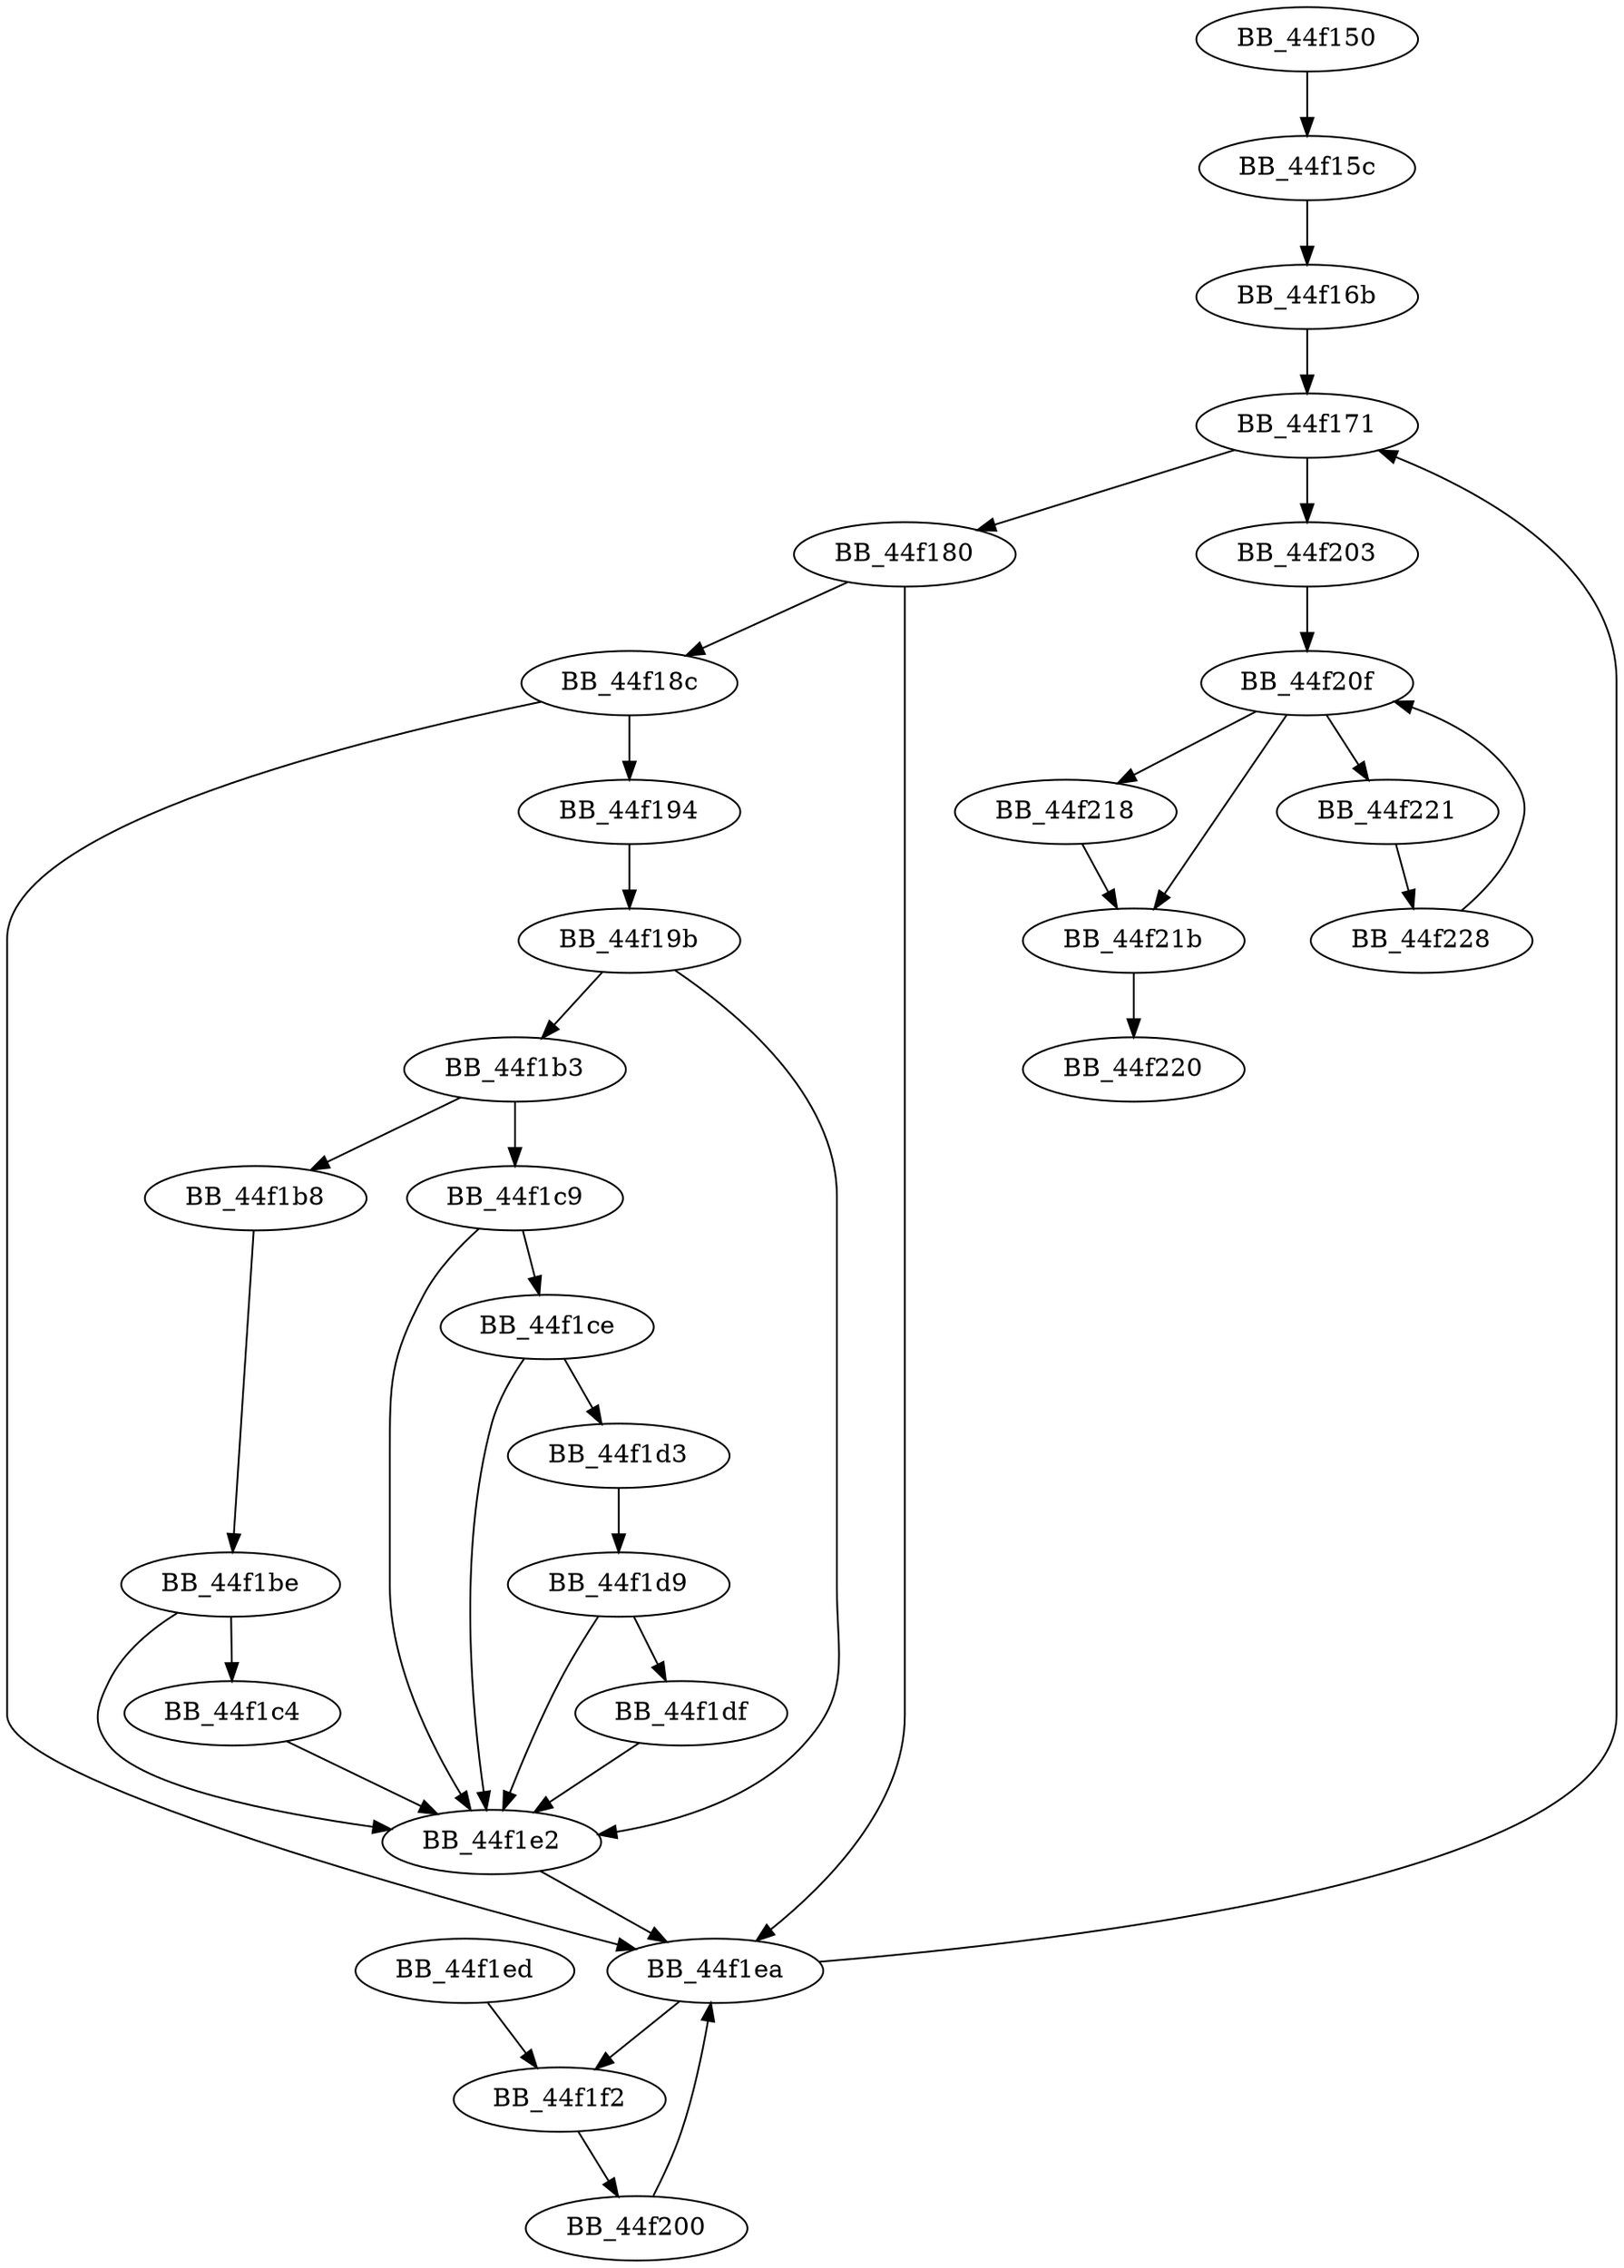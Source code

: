 DiGraph sub_44F150{
BB_44f150->BB_44f15c
BB_44f15c->BB_44f16b
BB_44f16b->BB_44f171
BB_44f171->BB_44f180
BB_44f171->BB_44f203
BB_44f180->BB_44f18c
BB_44f180->BB_44f1ea
BB_44f18c->BB_44f194
BB_44f18c->BB_44f1ea
BB_44f194->BB_44f19b
BB_44f19b->BB_44f1b3
BB_44f19b->BB_44f1e2
BB_44f1b3->BB_44f1b8
BB_44f1b3->BB_44f1c9
BB_44f1b8->BB_44f1be
BB_44f1be->BB_44f1c4
BB_44f1be->BB_44f1e2
BB_44f1c4->BB_44f1e2
BB_44f1c9->BB_44f1ce
BB_44f1c9->BB_44f1e2
BB_44f1ce->BB_44f1d3
BB_44f1ce->BB_44f1e2
BB_44f1d3->BB_44f1d9
BB_44f1d9->BB_44f1df
BB_44f1d9->BB_44f1e2
BB_44f1df->BB_44f1e2
BB_44f1e2->BB_44f1ea
BB_44f1ea->BB_44f171
BB_44f1ea->BB_44f1f2
BB_44f1ed->BB_44f1f2
BB_44f1f2->BB_44f200
BB_44f200->BB_44f1ea
BB_44f203->BB_44f20f
BB_44f20f->BB_44f218
BB_44f20f->BB_44f21b
BB_44f20f->BB_44f221
BB_44f218->BB_44f21b
BB_44f21b->BB_44f220
BB_44f221->BB_44f228
BB_44f228->BB_44f20f
}
